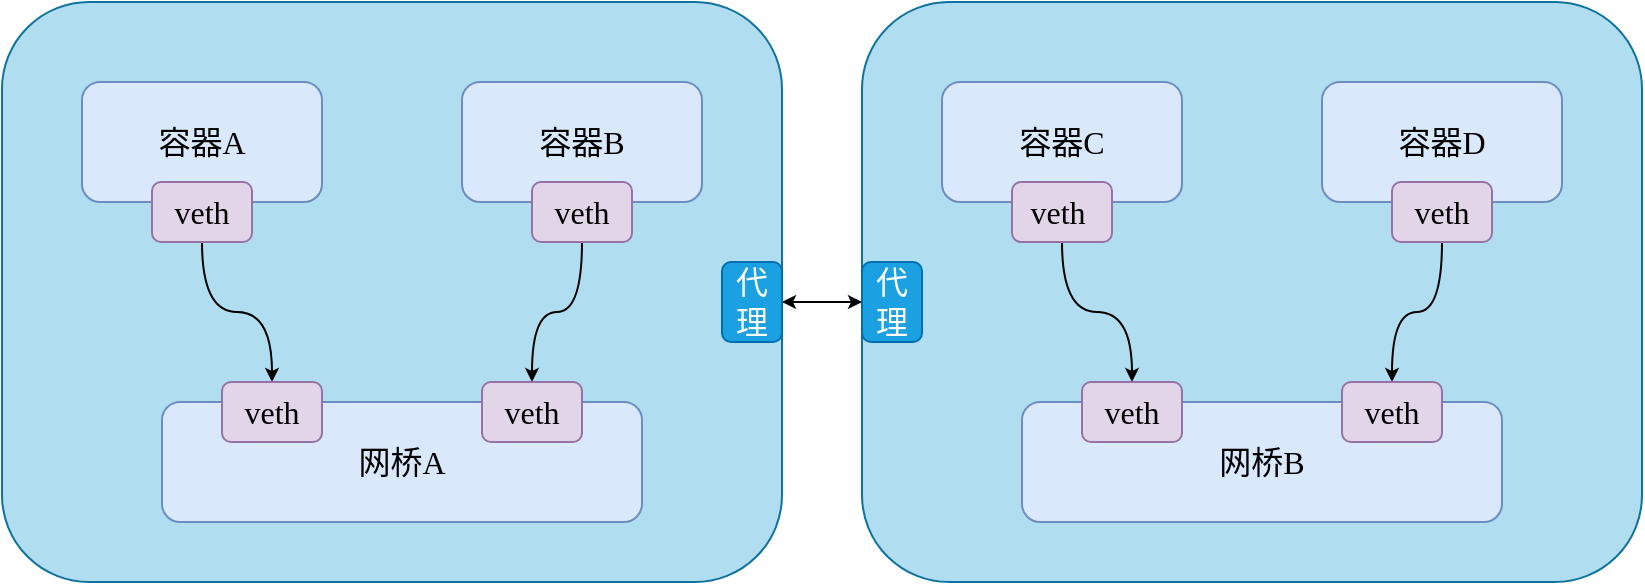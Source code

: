 <mxfile version="20.6.2" type="github">
  <diagram id="q7cckBZ3ljjrdPOetSsA" name="1">
    <mxGraphModel dx="1625" dy="797" grid="1" gridSize="10" guides="1" tooltips="1" connect="1" arrows="1" fold="1" page="1" pageScale="1" pageWidth="827" pageHeight="1169" math="0" shadow="0">
      <root>
        <mxCell id="0" />
        <mxCell id="1" parent="0" />
        <mxCell id="1Z0HQOja1XW4ygQ1zExc-36" style="edgeStyle=orthogonalEdgeStyle;curved=1;rounded=0;orthogonalLoop=1;jettySize=auto;html=1;exitX=0;exitY=0.5;exitDx=0;exitDy=0;entryX=1;entryY=0.5;entryDx=0;entryDy=0;fontFamily=Times New Roman;fontSize=16;fontColor=default;startSize=4;endSize=4;" edge="1" parent="1" source="1Z0HQOja1XW4ygQ1zExc-35" target="1Z0HQOja1XW4ygQ1zExc-34">
          <mxGeometry relative="1" as="geometry" />
        </mxCell>
        <mxCell id="1Z0HQOja1XW4ygQ1zExc-39" style="edgeStyle=orthogonalEdgeStyle;curved=1;rounded=0;orthogonalLoop=1;jettySize=auto;html=1;exitX=1;exitY=0.5;exitDx=0;exitDy=0;entryX=0;entryY=0.5;entryDx=0;entryDy=0;fontFamily=Times New Roman;fontSize=16;fontColor=default;startSize=4;endSize=4;" edge="1" parent="1" source="1Z0HQOja1XW4ygQ1zExc-34" target="1Z0HQOja1XW4ygQ1zExc-35">
          <mxGeometry relative="1" as="geometry" />
        </mxCell>
        <mxCell id="1Z0HQOja1XW4ygQ1zExc-1" value="" style="rounded=1;whiteSpace=wrap;html=1;fontSize=16;fontFamily=Times New Roman;container=0;fillColor=#b1ddf0;strokeColor=#10739e;" vertex="1" parent="1">
          <mxGeometry width="390" height="290" as="geometry" />
        </mxCell>
        <mxCell id="1Z0HQOja1XW4ygQ1zExc-17" style="edgeStyle=orthogonalEdgeStyle;rounded=0;orthogonalLoop=1;jettySize=auto;html=1;exitX=0.5;exitY=1;exitDx=0;exitDy=0;entryX=0.5;entryY=0;entryDx=0;entryDy=0;fontFamily=Times New Roman;fontSize=16;fontColor=default;curved=1;startSize=4;endSize=4;" edge="1" parent="1" source="1Z0HQOja1XW4ygQ1zExc-5" target="1Z0HQOja1XW4ygQ1zExc-9">
          <mxGeometry relative="1" as="geometry" />
        </mxCell>
        <mxCell id="1Z0HQOja1XW4ygQ1zExc-18" style="edgeStyle=orthogonalEdgeStyle;curved=1;rounded=0;orthogonalLoop=1;jettySize=auto;html=1;exitX=0.5;exitY=1;exitDx=0;exitDy=0;entryX=0.5;entryY=0;entryDx=0;entryDy=0;fontFamily=Times New Roman;fontSize=16;fontColor=default;startSize=4;endSize=4;" edge="1" parent="1" source="1Z0HQOja1XW4ygQ1zExc-15" target="1Z0HQOja1XW4ygQ1zExc-10">
          <mxGeometry relative="1" as="geometry" />
        </mxCell>
        <mxCell id="1Z0HQOja1XW4ygQ1zExc-34" value="代&lt;br style=&quot;font-size: 16px;&quot;&gt;理" style="rounded=1;whiteSpace=wrap;html=1;strokeColor=#006EAF;fontFamily=Times New Roman;fontSize=16;fontColor=#ffffff;fillColor=#1ba1e2;container=0;" vertex="1" parent="1">
          <mxGeometry x="360" y="130" width="30" height="40" as="geometry" />
        </mxCell>
        <mxCell id="1Z0HQOja1XW4ygQ1zExc-2" value="容器A" style="rounded=1;whiteSpace=wrap;html=1;movable=1;resizable=1;rotatable=1;deletable=1;editable=1;connectable=1;fontSize=16;fontFamily=Times New Roman;fillColor=#dae8fc;strokeColor=#6c8ebf;container=0;" vertex="1" parent="1">
          <mxGeometry x="40" y="40" width="120" height="60" as="geometry" />
        </mxCell>
        <mxCell id="1Z0HQOja1XW4ygQ1zExc-5" value="veth" style="rounded=1;whiteSpace=wrap;html=1;movable=1;resizable=1;rotatable=1;deletable=1;editable=1;connectable=1;fontSize=16;fontFamily=Times New Roman;container=0;fillColor=#e1d5e7;strokeColor=#9673a6;" vertex="1" parent="1">
          <mxGeometry x="75" y="90" width="50" height="30" as="geometry" />
        </mxCell>
        <mxCell id="1Z0HQOja1XW4ygQ1zExc-14" value="容器B" style="rounded=1;whiteSpace=wrap;html=1;movable=1;resizable=1;rotatable=1;deletable=1;editable=1;connectable=1;fontSize=16;fontFamily=Times New Roman;fillColor=#dae8fc;strokeColor=#6c8ebf;container=0;" vertex="1" parent="1">
          <mxGeometry x="230" y="40" width="120" height="60" as="geometry" />
        </mxCell>
        <mxCell id="1Z0HQOja1XW4ygQ1zExc-15" value="veth" style="rounded=1;whiteSpace=wrap;html=1;movable=1;resizable=1;rotatable=1;deletable=1;editable=1;connectable=1;fontSize=16;fontFamily=Times New Roman;container=0;fillColor=#e1d5e7;strokeColor=#9673a6;" vertex="1" parent="1">
          <mxGeometry x="265" y="90" width="50" height="30" as="geometry" />
        </mxCell>
        <mxCell id="1Z0HQOja1XW4ygQ1zExc-8" value="网桥A" style="rounded=1;whiteSpace=wrap;html=1;fontSize=16;fontFamily=Times New Roman;container=0;fillColor=#dae8fc;strokeColor=#6c8ebf;" vertex="1" parent="1">
          <mxGeometry x="80" y="200" width="240" height="60" as="geometry" />
        </mxCell>
        <mxCell id="1Z0HQOja1XW4ygQ1zExc-9" value="veth" style="rounded=1;whiteSpace=wrap;html=1;fontSize=16;fontFamily=Times New Roman;container=0;fillColor=#e1d5e7;strokeColor=#9673a6;" vertex="1" parent="1">
          <mxGeometry x="110" y="190" width="50" height="30" as="geometry" />
        </mxCell>
        <mxCell id="1Z0HQOja1XW4ygQ1zExc-10" value="veth" style="rounded=1;whiteSpace=wrap;html=1;fontSize=16;fontFamily=Times New Roman;container=0;fillColor=#e1d5e7;strokeColor=#9673a6;" vertex="1" parent="1">
          <mxGeometry x="240" y="190" width="50" height="30" as="geometry" />
        </mxCell>
        <mxCell id="1Z0HQOja1XW4ygQ1zExc-21" value="" style="rounded=1;whiteSpace=wrap;html=1;fontSize=16;fontFamily=Times New Roman;container=0;fillColor=#b1ddf0;strokeColor=#10739e;" vertex="1" parent="1">
          <mxGeometry x="430" width="390" height="290" as="geometry" />
        </mxCell>
        <mxCell id="1Z0HQOja1XW4ygQ1zExc-32" style="edgeStyle=orthogonalEdgeStyle;rounded=0;orthogonalLoop=1;jettySize=auto;html=1;exitX=0.5;exitY=1;exitDx=0;exitDy=0;entryX=0.5;entryY=0;entryDx=0;entryDy=0;fontFamily=Times New Roman;fontSize=16;fontColor=default;curved=1;startSize=4;endSize=4;" edge="1" parent="1" source="1Z0HQOja1XW4ygQ1zExc-24" target="1Z0HQOja1XW4ygQ1zExc-30">
          <mxGeometry relative="1" as="geometry" />
        </mxCell>
        <mxCell id="1Z0HQOja1XW4ygQ1zExc-33" style="edgeStyle=orthogonalEdgeStyle;curved=1;rounded=0;orthogonalLoop=1;jettySize=auto;html=1;exitX=0.5;exitY=1;exitDx=0;exitDy=0;entryX=0.5;entryY=0;entryDx=0;entryDy=0;fontFamily=Times New Roman;fontSize=16;fontColor=default;startSize=4;endSize=4;" edge="1" parent="1" source="1Z0HQOja1XW4ygQ1zExc-27" target="1Z0HQOja1XW4ygQ1zExc-31">
          <mxGeometry relative="1" as="geometry" />
        </mxCell>
        <mxCell id="1Z0HQOja1XW4ygQ1zExc-35" value="代&lt;br style=&quot;font-size: 16px;&quot;&gt;理" style="rounded=1;whiteSpace=wrap;html=1;strokeColor=#006EAF;fontFamily=Times New Roman;fontSize=16;fontColor=#ffffff;fillColor=#1ba1e2;container=0;" vertex="1" parent="1">
          <mxGeometry x="430" y="130" width="30" height="40" as="geometry" />
        </mxCell>
        <mxCell id="1Z0HQOja1XW4ygQ1zExc-23" value="容器C" style="rounded=1;whiteSpace=wrap;html=1;movable=1;resizable=1;rotatable=1;deletable=1;editable=1;connectable=1;fontSize=16;fontFamily=Times New Roman;fillColor=#dae8fc;strokeColor=#6c8ebf;container=0;" vertex="1" parent="1">
          <mxGeometry x="470" y="40" width="120" height="60" as="geometry" />
        </mxCell>
        <mxCell id="1Z0HQOja1XW4ygQ1zExc-24" value="veth&lt;span style=&quot;white-space: pre; font-size: 16px;&quot;&gt;	&lt;/span&gt;" style="rounded=1;whiteSpace=wrap;html=1;movable=1;resizable=1;rotatable=1;deletable=1;editable=1;connectable=1;fontSize=16;fontFamily=Times New Roman;container=0;fillColor=#e1d5e7;strokeColor=#9673a6;" vertex="1" parent="1">
          <mxGeometry x="505" y="90" width="50" height="30" as="geometry" />
        </mxCell>
        <mxCell id="1Z0HQOja1XW4ygQ1zExc-26" value="容器D" style="rounded=1;whiteSpace=wrap;html=1;movable=1;resizable=1;rotatable=1;deletable=1;editable=1;connectable=1;fontSize=16;fontFamily=Times New Roman;fillColor=#dae8fc;strokeColor=#6c8ebf;container=0;" vertex="1" parent="1">
          <mxGeometry x="660" y="40" width="120" height="60" as="geometry" />
        </mxCell>
        <mxCell id="1Z0HQOja1XW4ygQ1zExc-27" value="veth" style="rounded=1;whiteSpace=wrap;html=1;movable=1;resizable=1;rotatable=1;deletable=1;editable=1;connectable=1;fontSize=16;fontFamily=Times New Roman;container=0;fillColor=#e1d5e7;strokeColor=#9673a6;" vertex="1" parent="1">
          <mxGeometry x="695" y="90" width="50" height="30" as="geometry" />
        </mxCell>
        <mxCell id="1Z0HQOja1XW4ygQ1zExc-29" value="网桥B" style="rounded=1;whiteSpace=wrap;html=1;fontSize=16;fontFamily=Times New Roman;container=0;fillColor=#dae8fc;strokeColor=#6c8ebf;" vertex="1" parent="1">
          <mxGeometry x="510" y="200" width="240" height="60" as="geometry" />
        </mxCell>
        <mxCell id="1Z0HQOja1XW4ygQ1zExc-30" value="veth" style="rounded=1;whiteSpace=wrap;html=1;fontSize=16;fontFamily=Times New Roman;container=0;fillColor=#e1d5e7;strokeColor=#9673a6;" vertex="1" parent="1">
          <mxGeometry x="540" y="190" width="50" height="30" as="geometry" />
        </mxCell>
        <mxCell id="1Z0HQOja1XW4ygQ1zExc-31" value="veth" style="rounded=1;whiteSpace=wrap;html=1;fontSize=16;fontFamily=Times New Roman;container=0;fillColor=#e1d5e7;strokeColor=#9673a6;" vertex="1" parent="1">
          <mxGeometry x="670" y="190" width="50" height="30" as="geometry" />
        </mxCell>
      </root>
    </mxGraphModel>
  </diagram>
</mxfile>
